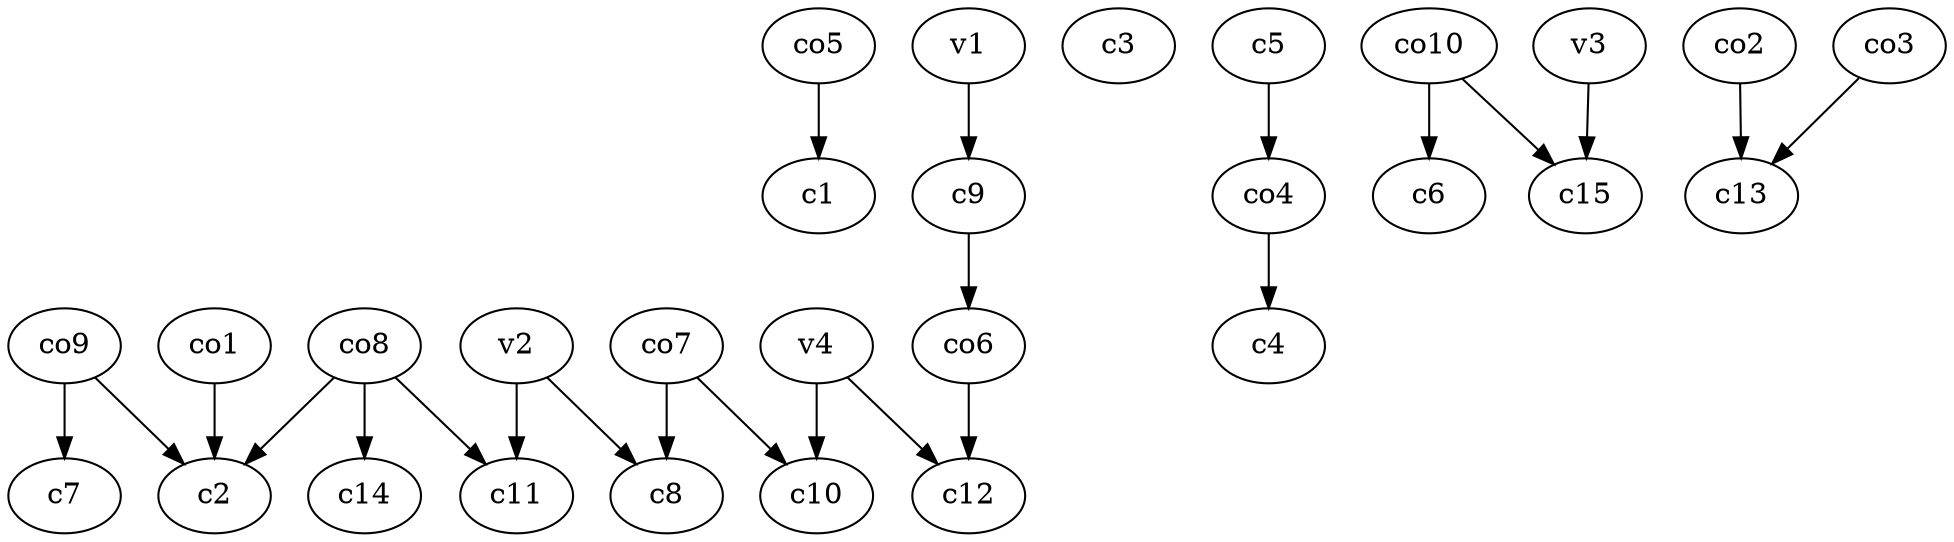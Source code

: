 strict digraph  {
c1;
c2;
c3;
c4;
c5;
c6;
c7;
c8;
c9;
c10;
c11;
c12;
c13;
c14;
c15;
v1;
v2;
v3;
v4;
co1;
co2;
co3;
co4;
co5;
co6;
co7;
co8;
co9;
co10;
c5 -> co4  [weight=1];
c9 -> co6  [weight=1];
v1 -> c9  [weight=1];
v2 -> c8  [weight=1];
v2 -> c11  [weight=1];
v3 -> c15  [weight=1];
v4 -> c12  [weight=1];
v4 -> c10  [weight=1];
co1 -> c2  [weight=1];
co2 -> c13  [weight=1];
co3 -> c13  [weight=1];
co4 -> c4  [weight=1];
co5 -> c1  [weight=1];
co6 -> c12  [weight=1];
co7 -> c10  [weight=1];
co7 -> c8  [weight=1];
co8 -> c14  [weight=1];
co8 -> c11  [weight=1];
co8 -> c2  [weight=1];
co9 -> c7  [weight=1];
co9 -> c2  [weight=1];
co10 -> c6  [weight=1];
co10 -> c15  [weight=1];
}

